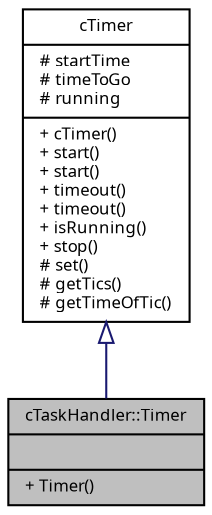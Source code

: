 digraph "cTaskHandler::Timer"
{
  edge [fontname="Sans",fontsize="8",labelfontname="Sans",labelfontsize="8"];
  node [fontname="Sans",fontsize="8",shape=record];
  Node1 [label="{cTaskHandler::Timer\n||+ Timer()\l}",height=0.2,width=0.4,color="black", fillcolor="grey75", style="filled", fontcolor="black"];
  Node2 -> Node1 [dir="back",color="midnightblue",fontsize="8",style="solid",arrowtail="onormal",fontname="Sans"];
  Node2 [label="{cTimer\n|# startTime\l# timeToGo\l# running\l|+ cTimer()\l+ start()\l+ start()\l+ timeout()\l+ timeout()\l+ isRunning()\l+ stop()\l# set()\l# getTics()\l# getTimeOfTic()\l}",height=0.2,width=0.4,color="black", fillcolor="white", style="filled",URL="$classc_timer.html",tooltip="Timing features within a task. "];
}
